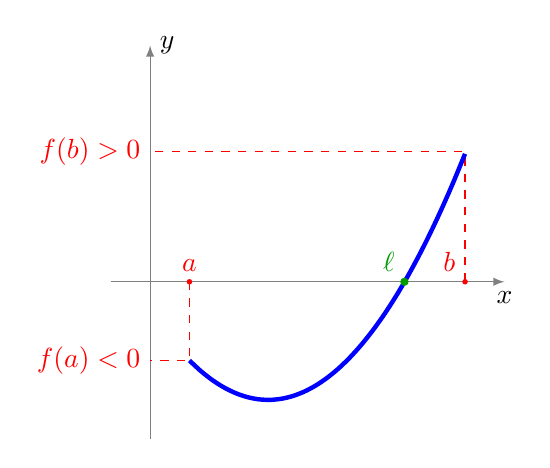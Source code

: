 \begin{tikzpicture}

      \draw[->,>=latex, gray] (-0.5,0)--(4.5,0) node[below,black] {$x$};
      \draw[->,>=latex, gray] (0,-2)--(0,3) node[right,black] {$y$};

\begin{scope}[red]

	\fill (0.5,0) circle (1pt);
	\fill (4,0) circle (1pt);
    \node[above] at (0.5,0) {$a$};
	\node[left] at (0,-1) {$f(a)<0$};
    \node[above left] at (4,0) {$b$};
	\node[left] at (0,1.65) {$f(b)>0$};
	\draw[dashed] (0.5,0) -- (0.5,-1)--(0,-1);
	\draw[dashed] (4,0) -- (4,1.65)--(0,1.65);
\end{scope}

	\fill (3.23,0) circle (1pt);

\begin{scope}[blue]
	\draw[ultra thick,domain=0.5:4,smooth] plot (\x,{-1+2.5*(\x-0.5)*(\x-2.5)*0.2});
\end{scope}

\begin{scope}[green!60!black]
	\fill (3.23,0) circle (1.5pt);
    \node[above left] at (3.23,0) {$\ell$};
\end{scope}
\end{tikzpicture}

